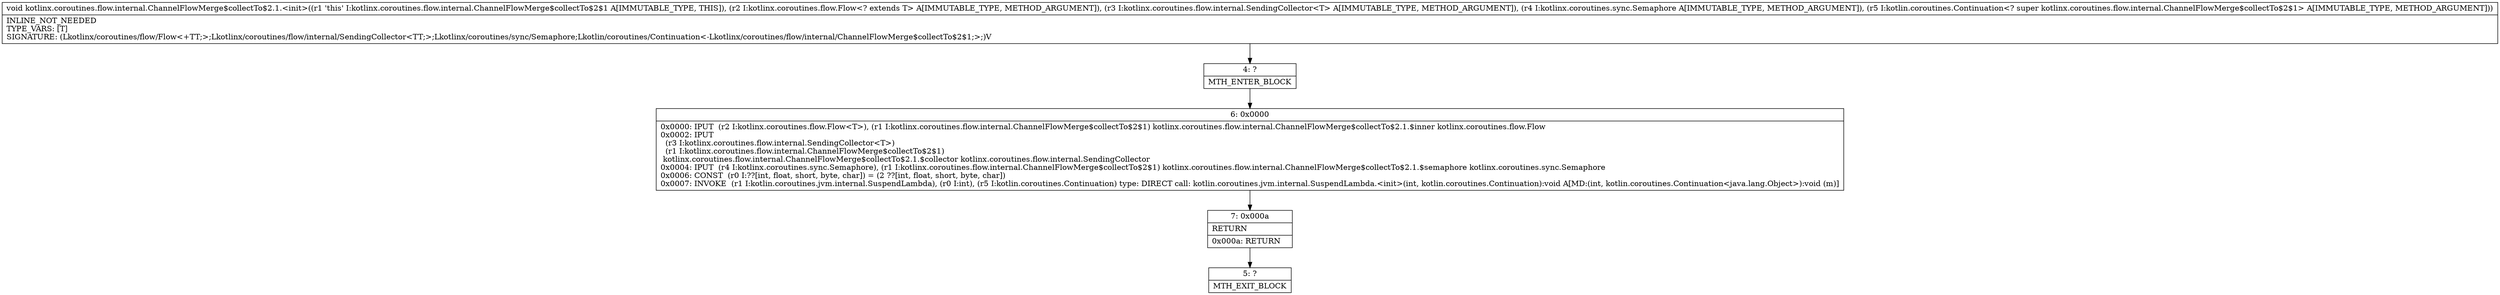 digraph "CFG forkotlinx.coroutines.flow.internal.ChannelFlowMerge$collectTo$2.1.\<init\>(Lkotlinx\/coroutines\/flow\/Flow;Lkotlinx\/coroutines\/flow\/internal\/SendingCollector;Lkotlinx\/coroutines\/sync\/Semaphore;Lkotlin\/coroutines\/Continuation;)V" {
Node_4 [shape=record,label="{4\:\ ?|MTH_ENTER_BLOCK\l}"];
Node_6 [shape=record,label="{6\:\ 0x0000|0x0000: IPUT  (r2 I:kotlinx.coroutines.flow.Flow\<T\>), (r1 I:kotlinx.coroutines.flow.internal.ChannelFlowMerge$collectTo$2$1) kotlinx.coroutines.flow.internal.ChannelFlowMerge$collectTo$2.1.$inner kotlinx.coroutines.flow.Flow \l0x0002: IPUT  \l  (r3 I:kotlinx.coroutines.flow.internal.SendingCollector\<T\>)\l  (r1 I:kotlinx.coroutines.flow.internal.ChannelFlowMerge$collectTo$2$1)\l kotlinx.coroutines.flow.internal.ChannelFlowMerge$collectTo$2.1.$collector kotlinx.coroutines.flow.internal.SendingCollector \l0x0004: IPUT  (r4 I:kotlinx.coroutines.sync.Semaphore), (r1 I:kotlinx.coroutines.flow.internal.ChannelFlowMerge$collectTo$2$1) kotlinx.coroutines.flow.internal.ChannelFlowMerge$collectTo$2.1.$semaphore kotlinx.coroutines.sync.Semaphore \l0x0006: CONST  (r0 I:??[int, float, short, byte, char]) = (2 ??[int, float, short, byte, char]) \l0x0007: INVOKE  (r1 I:kotlin.coroutines.jvm.internal.SuspendLambda), (r0 I:int), (r5 I:kotlin.coroutines.Continuation) type: DIRECT call: kotlin.coroutines.jvm.internal.SuspendLambda.\<init\>(int, kotlin.coroutines.Continuation):void A[MD:(int, kotlin.coroutines.Continuation\<java.lang.Object\>):void (m)]\l}"];
Node_7 [shape=record,label="{7\:\ 0x000a|RETURN\l|0x000a: RETURN   \l}"];
Node_5 [shape=record,label="{5\:\ ?|MTH_EXIT_BLOCK\l}"];
MethodNode[shape=record,label="{void kotlinx.coroutines.flow.internal.ChannelFlowMerge$collectTo$2.1.\<init\>((r1 'this' I:kotlinx.coroutines.flow.internal.ChannelFlowMerge$collectTo$2$1 A[IMMUTABLE_TYPE, THIS]), (r2 I:kotlinx.coroutines.flow.Flow\<? extends T\> A[IMMUTABLE_TYPE, METHOD_ARGUMENT]), (r3 I:kotlinx.coroutines.flow.internal.SendingCollector\<T\> A[IMMUTABLE_TYPE, METHOD_ARGUMENT]), (r4 I:kotlinx.coroutines.sync.Semaphore A[IMMUTABLE_TYPE, METHOD_ARGUMENT]), (r5 I:kotlin.coroutines.Continuation\<? super kotlinx.coroutines.flow.internal.ChannelFlowMerge$collectTo$2$1\> A[IMMUTABLE_TYPE, METHOD_ARGUMENT]))  | INLINE_NOT_NEEDED\lTYPE_VARS: [T]\lSIGNATURE: (Lkotlinx\/coroutines\/flow\/Flow\<+TT;\>;Lkotlinx\/coroutines\/flow\/internal\/SendingCollector\<TT;\>;Lkotlinx\/coroutines\/sync\/Semaphore;Lkotlin\/coroutines\/Continuation\<\-Lkotlinx\/coroutines\/flow\/internal\/ChannelFlowMerge$collectTo$2$1;\>;)V\l}"];
MethodNode -> Node_4;Node_4 -> Node_6;
Node_6 -> Node_7;
Node_7 -> Node_5;
}

